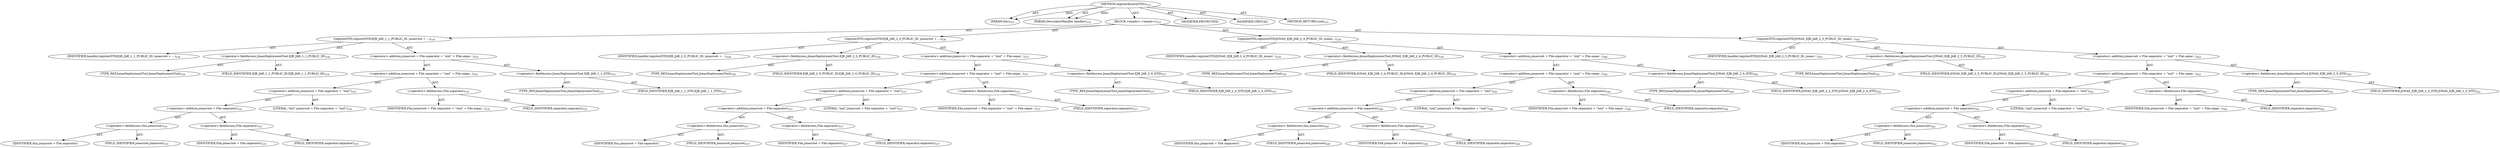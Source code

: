 digraph "registerKnownDTDs" {  
"111669149716" [label = <(METHOD,registerKnownDTDs)<SUB>533</SUB>> ]
"115964117040" [label = <(PARAM,this)<SUB>533</SUB>> ]
"115964117041" [label = <(PARAM,DescriptorHandler handler)<SUB>533</SUB>> ]
"25769803814" [label = <(BLOCK,&lt;empty&gt;,&lt;empty&gt;)<SUB>533</SUB>> ]
"30064771247" [label = <(registerDTD,registerDTD(EJB_JAR_1_1_PUBLIC_ID, jonasroot + ...)<SUB>534</SUB>> ]
"68719476921" [label = <(IDENTIFIER,handler,registerDTD(EJB_JAR_1_1_PUBLIC_ID, jonasroot + ...)<SUB>534</SUB>> ]
"30064771248" [label = <(&lt;operator&gt;.fieldAccess,JonasDeploymentTool.EJB_JAR_1_1_PUBLIC_ID)<SUB>534</SUB>> ]
"180388626434" [label = <(TYPE_REF,JonasDeploymentTool,JonasDeploymentTool)<SUB>534</SUB>> ]
"55834574898" [label = <(FIELD_IDENTIFIER,EJB_JAR_1_1_PUBLIC_ID,EJB_JAR_1_1_PUBLIC_ID)<SUB>534</SUB>> ]
"30064771249" [label = <(&lt;operator&gt;.addition,jonasroot + File.separator + &quot;xml&quot; + File.separ...)<SUB>535</SUB>> ]
"30064771250" [label = <(&lt;operator&gt;.addition,jonasroot + File.separator + &quot;xml&quot; + File.separ...)<SUB>535</SUB>> ]
"30064771251" [label = <(&lt;operator&gt;.addition,jonasroot + File.separator + &quot;xml&quot;)<SUB>535</SUB>> ]
"30064771252" [label = <(&lt;operator&gt;.addition,jonasroot + File.separator)<SUB>535</SUB>> ]
"30064771253" [label = <(&lt;operator&gt;.fieldAccess,this.jonasroot)<SUB>535</SUB>> ]
"68719476922" [label = <(IDENTIFIER,this,jonasroot + File.separator)> ]
"55834574899" [label = <(FIELD_IDENTIFIER,jonasroot,jonasroot)<SUB>535</SUB>> ]
"30064771254" [label = <(&lt;operator&gt;.fieldAccess,File.separator)<SUB>535</SUB>> ]
"68719476923" [label = <(IDENTIFIER,File,jonasroot + File.separator)<SUB>535</SUB>> ]
"55834574900" [label = <(FIELD_IDENTIFIER,separator,separator)<SUB>535</SUB>> ]
"90194313255" [label = <(LITERAL,&quot;xml&quot;,jonasroot + File.separator + &quot;xml&quot;)<SUB>535</SUB>> ]
"30064771255" [label = <(&lt;operator&gt;.fieldAccess,File.separator)<SUB>535</SUB>> ]
"68719476924" [label = <(IDENTIFIER,File,jonasroot + File.separator + &quot;xml&quot; + File.separ...)<SUB>535</SUB>> ]
"55834574901" [label = <(FIELD_IDENTIFIER,separator,separator)<SUB>535</SUB>> ]
"30064771256" [label = <(&lt;operator&gt;.fieldAccess,JonasDeploymentTool.EJB_JAR_1_1_DTD)<SUB>535</SUB>> ]
"180388626435" [label = <(TYPE_REF,JonasDeploymentTool,JonasDeploymentTool)<SUB>535</SUB>> ]
"55834574902" [label = <(FIELD_IDENTIFIER,EJB_JAR_1_1_DTD,EJB_JAR_1_1_DTD)<SUB>535</SUB>> ]
"30064771257" [label = <(registerDTD,registerDTD(EJB_JAR_2_0_PUBLIC_ID, jonasroot + ...)<SUB>536</SUB>> ]
"68719476925" [label = <(IDENTIFIER,handler,registerDTD(EJB_JAR_2_0_PUBLIC_ID, jonasroot + ...)<SUB>536</SUB>> ]
"30064771258" [label = <(&lt;operator&gt;.fieldAccess,JonasDeploymentTool.EJB_JAR_2_0_PUBLIC_ID)<SUB>536</SUB>> ]
"180388626436" [label = <(TYPE_REF,JonasDeploymentTool,JonasDeploymentTool)<SUB>536</SUB>> ]
"55834574903" [label = <(FIELD_IDENTIFIER,EJB_JAR_2_0_PUBLIC_ID,EJB_JAR_2_0_PUBLIC_ID)<SUB>536</SUB>> ]
"30064771259" [label = <(&lt;operator&gt;.addition,jonasroot + File.separator + &quot;xml&quot; + File.separ...)<SUB>537</SUB>> ]
"30064771260" [label = <(&lt;operator&gt;.addition,jonasroot + File.separator + &quot;xml&quot; + File.separ...)<SUB>537</SUB>> ]
"30064771261" [label = <(&lt;operator&gt;.addition,jonasroot + File.separator + &quot;xml&quot;)<SUB>537</SUB>> ]
"30064771262" [label = <(&lt;operator&gt;.addition,jonasroot + File.separator)<SUB>537</SUB>> ]
"30064771263" [label = <(&lt;operator&gt;.fieldAccess,this.jonasroot)<SUB>537</SUB>> ]
"68719476926" [label = <(IDENTIFIER,this,jonasroot + File.separator)> ]
"55834574904" [label = <(FIELD_IDENTIFIER,jonasroot,jonasroot)<SUB>537</SUB>> ]
"30064771264" [label = <(&lt;operator&gt;.fieldAccess,File.separator)<SUB>537</SUB>> ]
"68719476927" [label = <(IDENTIFIER,File,jonasroot + File.separator)<SUB>537</SUB>> ]
"55834574905" [label = <(FIELD_IDENTIFIER,separator,separator)<SUB>537</SUB>> ]
"90194313256" [label = <(LITERAL,&quot;xml&quot;,jonasroot + File.separator + &quot;xml&quot;)<SUB>537</SUB>> ]
"30064771265" [label = <(&lt;operator&gt;.fieldAccess,File.separator)<SUB>537</SUB>> ]
"68719476928" [label = <(IDENTIFIER,File,jonasroot + File.separator + &quot;xml&quot; + File.separ...)<SUB>537</SUB>> ]
"55834574906" [label = <(FIELD_IDENTIFIER,separator,separator)<SUB>537</SUB>> ]
"30064771266" [label = <(&lt;operator&gt;.fieldAccess,JonasDeploymentTool.EJB_JAR_2_0_DTD)<SUB>537</SUB>> ]
"180388626437" [label = <(TYPE_REF,JonasDeploymentTool,JonasDeploymentTool)<SUB>537</SUB>> ]
"55834574907" [label = <(FIELD_IDENTIFIER,EJB_JAR_2_0_DTD,EJB_JAR_2_0_DTD)<SUB>537</SUB>> ]
"30064771267" [label = <(registerDTD,registerDTD(JONAS_EJB_JAR_2_4_PUBLIC_ID, jonasr...)<SUB>539</SUB>> ]
"68719476929" [label = <(IDENTIFIER,handler,registerDTD(JONAS_EJB_JAR_2_4_PUBLIC_ID, jonasr...)<SUB>539</SUB>> ]
"30064771268" [label = <(&lt;operator&gt;.fieldAccess,JonasDeploymentTool.JONAS_EJB_JAR_2_4_PUBLIC_ID)<SUB>539</SUB>> ]
"180388626438" [label = <(TYPE_REF,JonasDeploymentTool,JonasDeploymentTool)<SUB>539</SUB>> ]
"55834574908" [label = <(FIELD_IDENTIFIER,JONAS_EJB_JAR_2_4_PUBLIC_ID,JONAS_EJB_JAR_2_4_PUBLIC_ID)<SUB>539</SUB>> ]
"30064771269" [label = <(&lt;operator&gt;.addition,jonasroot + File.separator + &quot;xml&quot; + File.separ...)<SUB>540</SUB>> ]
"30064771270" [label = <(&lt;operator&gt;.addition,jonasroot + File.separator + &quot;xml&quot; + File.separ...)<SUB>540</SUB>> ]
"30064771271" [label = <(&lt;operator&gt;.addition,jonasroot + File.separator + &quot;xml&quot;)<SUB>540</SUB>> ]
"30064771272" [label = <(&lt;operator&gt;.addition,jonasroot + File.separator)<SUB>540</SUB>> ]
"30064771273" [label = <(&lt;operator&gt;.fieldAccess,this.jonasroot)<SUB>540</SUB>> ]
"68719476930" [label = <(IDENTIFIER,this,jonasroot + File.separator)> ]
"55834574909" [label = <(FIELD_IDENTIFIER,jonasroot,jonasroot)<SUB>540</SUB>> ]
"30064771274" [label = <(&lt;operator&gt;.fieldAccess,File.separator)<SUB>540</SUB>> ]
"68719476931" [label = <(IDENTIFIER,File,jonasroot + File.separator)<SUB>540</SUB>> ]
"55834574910" [label = <(FIELD_IDENTIFIER,separator,separator)<SUB>540</SUB>> ]
"90194313257" [label = <(LITERAL,&quot;xml&quot;,jonasroot + File.separator + &quot;xml&quot;)<SUB>540</SUB>> ]
"30064771275" [label = <(&lt;operator&gt;.fieldAccess,File.separator)<SUB>540</SUB>> ]
"68719476932" [label = <(IDENTIFIER,File,jonasroot + File.separator + &quot;xml&quot; + File.separ...)<SUB>540</SUB>> ]
"55834574911" [label = <(FIELD_IDENTIFIER,separator,separator)<SUB>540</SUB>> ]
"30064771276" [label = <(&lt;operator&gt;.fieldAccess,JonasDeploymentTool.JONAS_EJB_JAR_2_4_DTD)<SUB>540</SUB>> ]
"180388626439" [label = <(TYPE_REF,JonasDeploymentTool,JonasDeploymentTool)<SUB>540</SUB>> ]
"55834574912" [label = <(FIELD_IDENTIFIER,JONAS_EJB_JAR_2_4_DTD,JONAS_EJB_JAR_2_4_DTD)<SUB>540</SUB>> ]
"30064771277" [label = <(registerDTD,registerDTD(JONAS_EJB_JAR_2_5_PUBLIC_ID, jonasr...)<SUB>541</SUB>> ]
"68719476933" [label = <(IDENTIFIER,handler,registerDTD(JONAS_EJB_JAR_2_5_PUBLIC_ID, jonasr...)<SUB>541</SUB>> ]
"30064771278" [label = <(&lt;operator&gt;.fieldAccess,JonasDeploymentTool.JONAS_EJB_JAR_2_5_PUBLIC_ID)<SUB>541</SUB>> ]
"180388626440" [label = <(TYPE_REF,JonasDeploymentTool,JonasDeploymentTool)<SUB>541</SUB>> ]
"55834574913" [label = <(FIELD_IDENTIFIER,JONAS_EJB_JAR_2_5_PUBLIC_ID,JONAS_EJB_JAR_2_5_PUBLIC_ID)<SUB>541</SUB>> ]
"30064771279" [label = <(&lt;operator&gt;.addition,jonasroot + File.separator + &quot;xml&quot; + File.separ...)<SUB>542</SUB>> ]
"30064771280" [label = <(&lt;operator&gt;.addition,jonasroot + File.separator + &quot;xml&quot; + File.separ...)<SUB>542</SUB>> ]
"30064771281" [label = <(&lt;operator&gt;.addition,jonasroot + File.separator + &quot;xml&quot;)<SUB>542</SUB>> ]
"30064771282" [label = <(&lt;operator&gt;.addition,jonasroot + File.separator)<SUB>542</SUB>> ]
"30064771283" [label = <(&lt;operator&gt;.fieldAccess,this.jonasroot)<SUB>542</SUB>> ]
"68719476934" [label = <(IDENTIFIER,this,jonasroot + File.separator)> ]
"55834574914" [label = <(FIELD_IDENTIFIER,jonasroot,jonasroot)<SUB>542</SUB>> ]
"30064771284" [label = <(&lt;operator&gt;.fieldAccess,File.separator)<SUB>542</SUB>> ]
"68719476935" [label = <(IDENTIFIER,File,jonasroot + File.separator)<SUB>542</SUB>> ]
"55834574915" [label = <(FIELD_IDENTIFIER,separator,separator)<SUB>542</SUB>> ]
"90194313258" [label = <(LITERAL,&quot;xml&quot;,jonasroot + File.separator + &quot;xml&quot;)<SUB>542</SUB>> ]
"30064771285" [label = <(&lt;operator&gt;.fieldAccess,File.separator)<SUB>542</SUB>> ]
"68719476936" [label = <(IDENTIFIER,File,jonasroot + File.separator + &quot;xml&quot; + File.separ...)<SUB>542</SUB>> ]
"55834574916" [label = <(FIELD_IDENTIFIER,separator,separator)<SUB>542</SUB>> ]
"30064771286" [label = <(&lt;operator&gt;.fieldAccess,JonasDeploymentTool.JONAS_EJB_JAR_2_5_DTD)<SUB>542</SUB>> ]
"180388626441" [label = <(TYPE_REF,JonasDeploymentTool,JonasDeploymentTool)<SUB>542</SUB>> ]
"55834574917" [label = <(FIELD_IDENTIFIER,JONAS_EJB_JAR_2_5_DTD,JONAS_EJB_JAR_2_5_DTD)<SUB>542</SUB>> ]
"133143986263" [label = <(MODIFIER,PROTECTED)> ]
"133143986264" [label = <(MODIFIER,VIRTUAL)> ]
"128849018900" [label = <(METHOD_RETURN,void)<SUB>533</SUB>> ]
  "111669149716" -> "115964117040"  [ label = "AST: "] 
  "111669149716" -> "115964117041"  [ label = "AST: "] 
  "111669149716" -> "25769803814"  [ label = "AST: "] 
  "111669149716" -> "133143986263"  [ label = "AST: "] 
  "111669149716" -> "133143986264"  [ label = "AST: "] 
  "111669149716" -> "128849018900"  [ label = "AST: "] 
  "25769803814" -> "30064771247"  [ label = "AST: "] 
  "25769803814" -> "30064771257"  [ label = "AST: "] 
  "25769803814" -> "30064771267"  [ label = "AST: "] 
  "25769803814" -> "30064771277"  [ label = "AST: "] 
  "30064771247" -> "68719476921"  [ label = "AST: "] 
  "30064771247" -> "30064771248"  [ label = "AST: "] 
  "30064771247" -> "30064771249"  [ label = "AST: "] 
  "30064771248" -> "180388626434"  [ label = "AST: "] 
  "30064771248" -> "55834574898"  [ label = "AST: "] 
  "30064771249" -> "30064771250"  [ label = "AST: "] 
  "30064771249" -> "30064771256"  [ label = "AST: "] 
  "30064771250" -> "30064771251"  [ label = "AST: "] 
  "30064771250" -> "30064771255"  [ label = "AST: "] 
  "30064771251" -> "30064771252"  [ label = "AST: "] 
  "30064771251" -> "90194313255"  [ label = "AST: "] 
  "30064771252" -> "30064771253"  [ label = "AST: "] 
  "30064771252" -> "30064771254"  [ label = "AST: "] 
  "30064771253" -> "68719476922"  [ label = "AST: "] 
  "30064771253" -> "55834574899"  [ label = "AST: "] 
  "30064771254" -> "68719476923"  [ label = "AST: "] 
  "30064771254" -> "55834574900"  [ label = "AST: "] 
  "30064771255" -> "68719476924"  [ label = "AST: "] 
  "30064771255" -> "55834574901"  [ label = "AST: "] 
  "30064771256" -> "180388626435"  [ label = "AST: "] 
  "30064771256" -> "55834574902"  [ label = "AST: "] 
  "30064771257" -> "68719476925"  [ label = "AST: "] 
  "30064771257" -> "30064771258"  [ label = "AST: "] 
  "30064771257" -> "30064771259"  [ label = "AST: "] 
  "30064771258" -> "180388626436"  [ label = "AST: "] 
  "30064771258" -> "55834574903"  [ label = "AST: "] 
  "30064771259" -> "30064771260"  [ label = "AST: "] 
  "30064771259" -> "30064771266"  [ label = "AST: "] 
  "30064771260" -> "30064771261"  [ label = "AST: "] 
  "30064771260" -> "30064771265"  [ label = "AST: "] 
  "30064771261" -> "30064771262"  [ label = "AST: "] 
  "30064771261" -> "90194313256"  [ label = "AST: "] 
  "30064771262" -> "30064771263"  [ label = "AST: "] 
  "30064771262" -> "30064771264"  [ label = "AST: "] 
  "30064771263" -> "68719476926"  [ label = "AST: "] 
  "30064771263" -> "55834574904"  [ label = "AST: "] 
  "30064771264" -> "68719476927"  [ label = "AST: "] 
  "30064771264" -> "55834574905"  [ label = "AST: "] 
  "30064771265" -> "68719476928"  [ label = "AST: "] 
  "30064771265" -> "55834574906"  [ label = "AST: "] 
  "30064771266" -> "180388626437"  [ label = "AST: "] 
  "30064771266" -> "55834574907"  [ label = "AST: "] 
  "30064771267" -> "68719476929"  [ label = "AST: "] 
  "30064771267" -> "30064771268"  [ label = "AST: "] 
  "30064771267" -> "30064771269"  [ label = "AST: "] 
  "30064771268" -> "180388626438"  [ label = "AST: "] 
  "30064771268" -> "55834574908"  [ label = "AST: "] 
  "30064771269" -> "30064771270"  [ label = "AST: "] 
  "30064771269" -> "30064771276"  [ label = "AST: "] 
  "30064771270" -> "30064771271"  [ label = "AST: "] 
  "30064771270" -> "30064771275"  [ label = "AST: "] 
  "30064771271" -> "30064771272"  [ label = "AST: "] 
  "30064771271" -> "90194313257"  [ label = "AST: "] 
  "30064771272" -> "30064771273"  [ label = "AST: "] 
  "30064771272" -> "30064771274"  [ label = "AST: "] 
  "30064771273" -> "68719476930"  [ label = "AST: "] 
  "30064771273" -> "55834574909"  [ label = "AST: "] 
  "30064771274" -> "68719476931"  [ label = "AST: "] 
  "30064771274" -> "55834574910"  [ label = "AST: "] 
  "30064771275" -> "68719476932"  [ label = "AST: "] 
  "30064771275" -> "55834574911"  [ label = "AST: "] 
  "30064771276" -> "180388626439"  [ label = "AST: "] 
  "30064771276" -> "55834574912"  [ label = "AST: "] 
  "30064771277" -> "68719476933"  [ label = "AST: "] 
  "30064771277" -> "30064771278"  [ label = "AST: "] 
  "30064771277" -> "30064771279"  [ label = "AST: "] 
  "30064771278" -> "180388626440"  [ label = "AST: "] 
  "30064771278" -> "55834574913"  [ label = "AST: "] 
  "30064771279" -> "30064771280"  [ label = "AST: "] 
  "30064771279" -> "30064771286"  [ label = "AST: "] 
  "30064771280" -> "30064771281"  [ label = "AST: "] 
  "30064771280" -> "30064771285"  [ label = "AST: "] 
  "30064771281" -> "30064771282"  [ label = "AST: "] 
  "30064771281" -> "90194313258"  [ label = "AST: "] 
  "30064771282" -> "30064771283"  [ label = "AST: "] 
  "30064771282" -> "30064771284"  [ label = "AST: "] 
  "30064771283" -> "68719476934"  [ label = "AST: "] 
  "30064771283" -> "55834574914"  [ label = "AST: "] 
  "30064771284" -> "68719476935"  [ label = "AST: "] 
  "30064771284" -> "55834574915"  [ label = "AST: "] 
  "30064771285" -> "68719476936"  [ label = "AST: "] 
  "30064771285" -> "55834574916"  [ label = "AST: "] 
  "30064771286" -> "180388626441"  [ label = "AST: "] 
  "30064771286" -> "55834574917"  [ label = "AST: "] 
  "111669149716" -> "115964117040"  [ label = "DDG: "] 
  "111669149716" -> "115964117041"  [ label = "DDG: "] 
}
